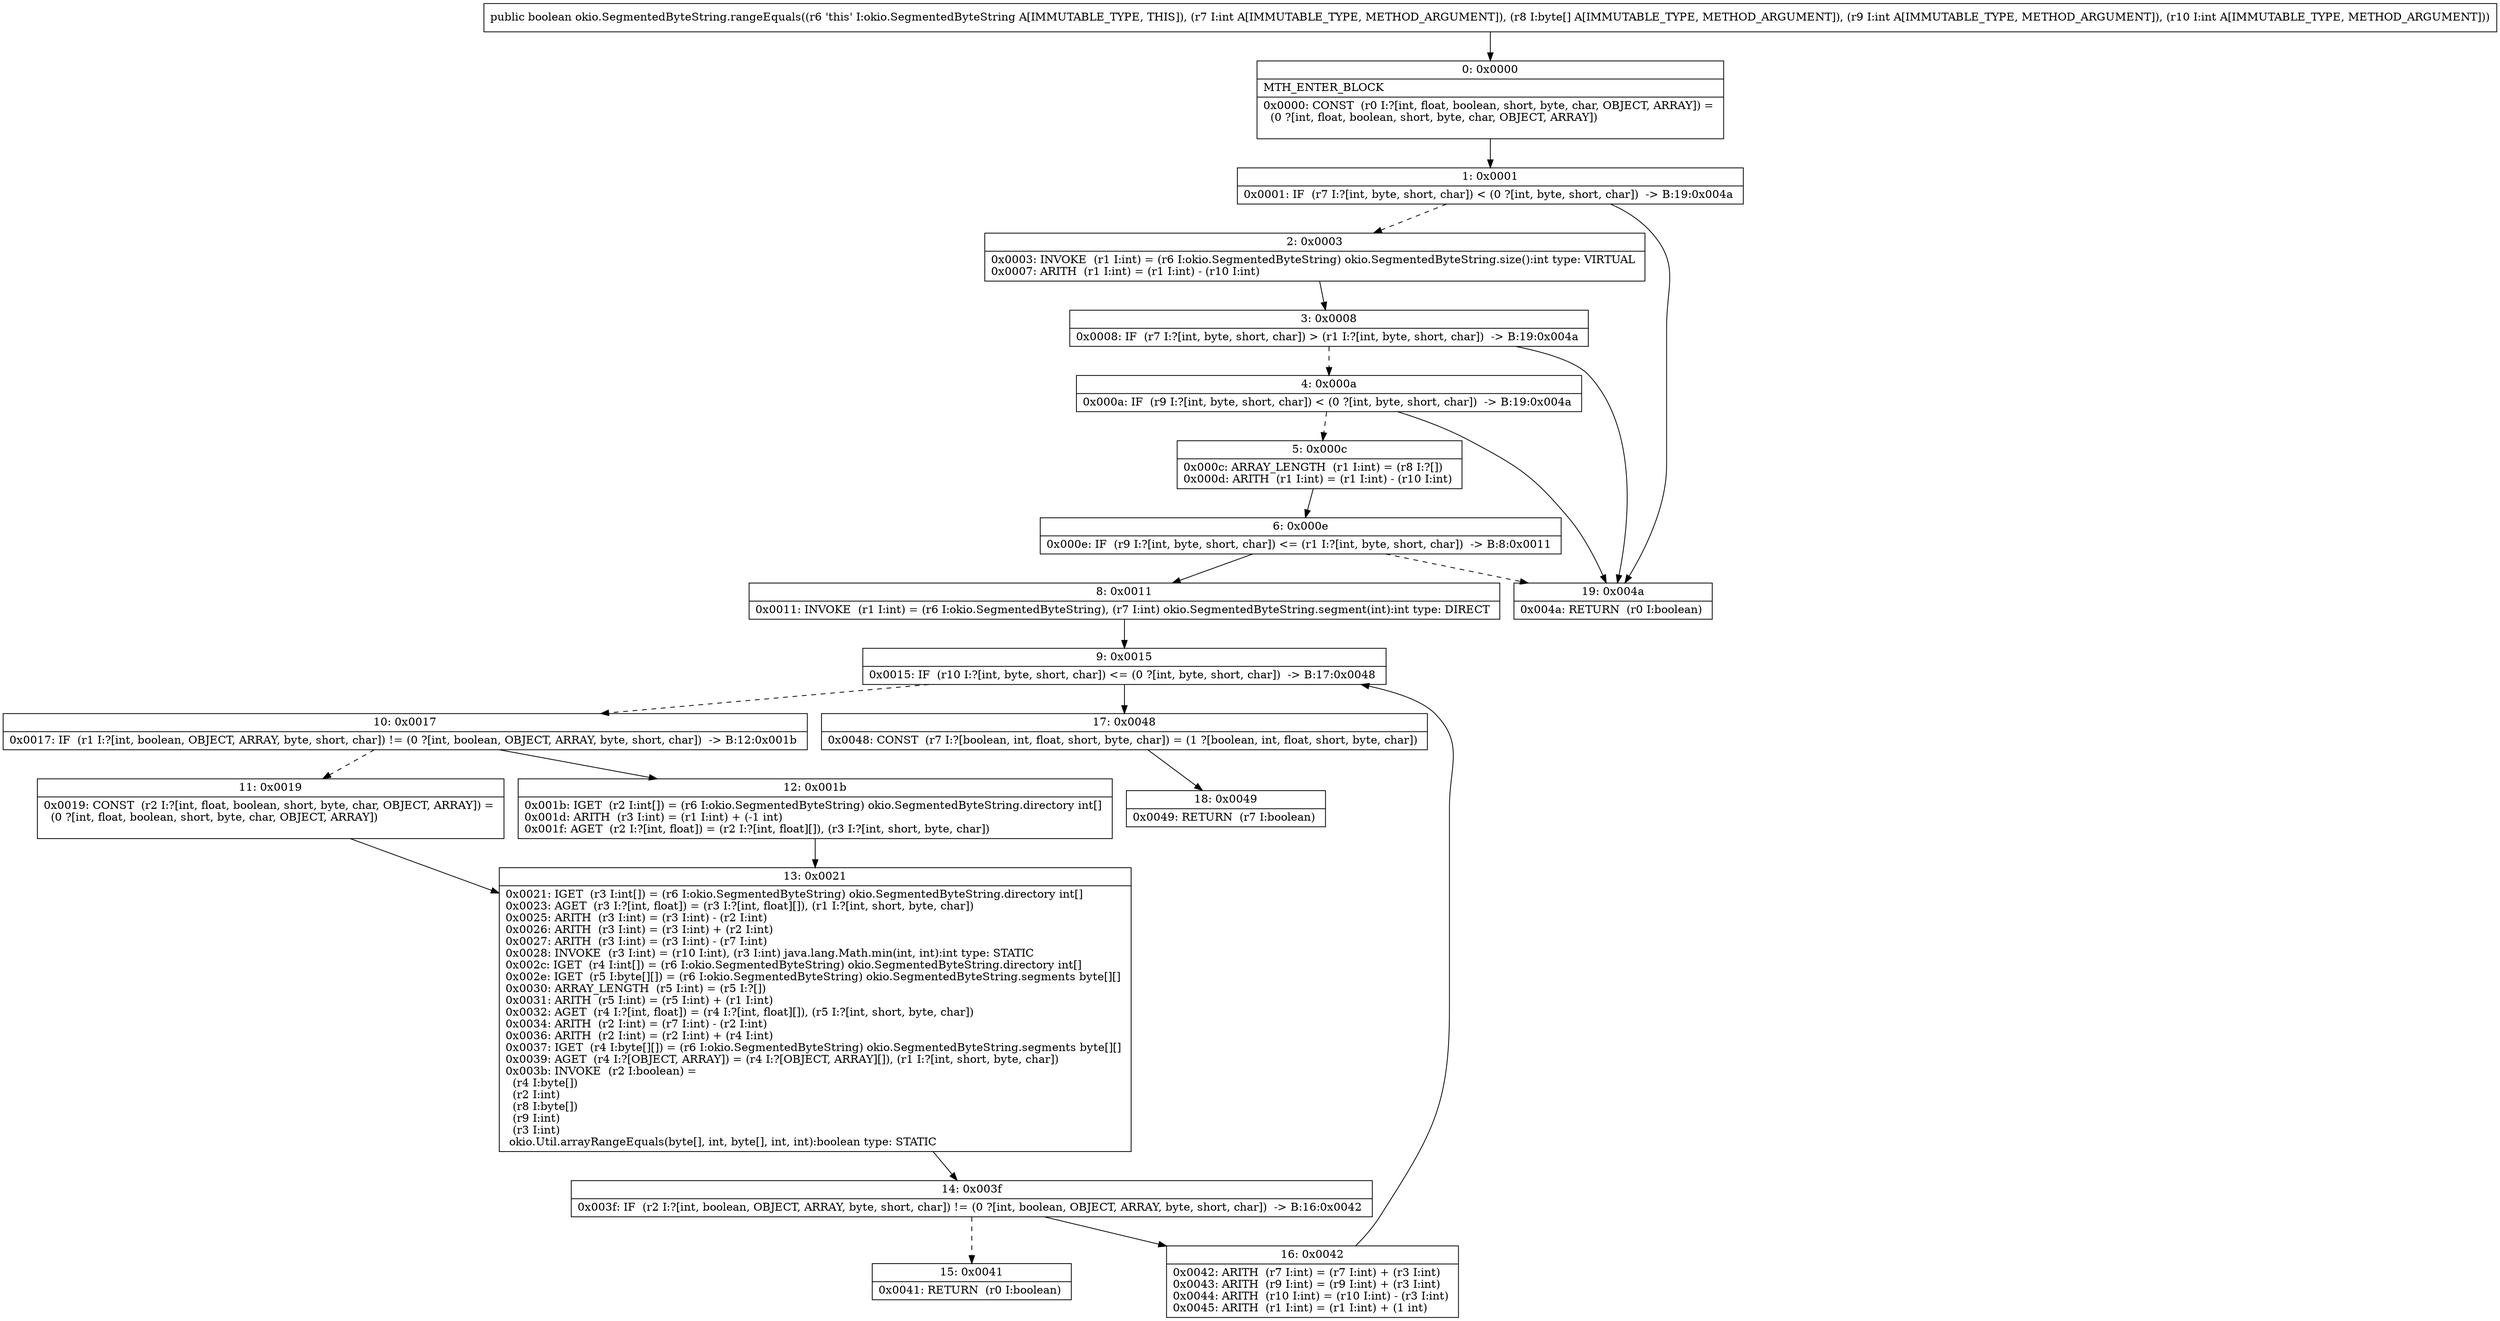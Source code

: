 digraph "CFG forokio.SegmentedByteString.rangeEquals(I[BII)Z" {
Node_0 [shape=record,label="{0\:\ 0x0000|MTH_ENTER_BLOCK\l|0x0000: CONST  (r0 I:?[int, float, boolean, short, byte, char, OBJECT, ARRAY]) = \l  (0 ?[int, float, boolean, short, byte, char, OBJECT, ARRAY])\l \l}"];
Node_1 [shape=record,label="{1\:\ 0x0001|0x0001: IF  (r7 I:?[int, byte, short, char]) \< (0 ?[int, byte, short, char])  \-\> B:19:0x004a \l}"];
Node_2 [shape=record,label="{2\:\ 0x0003|0x0003: INVOKE  (r1 I:int) = (r6 I:okio.SegmentedByteString) okio.SegmentedByteString.size():int type: VIRTUAL \l0x0007: ARITH  (r1 I:int) = (r1 I:int) \- (r10 I:int) \l}"];
Node_3 [shape=record,label="{3\:\ 0x0008|0x0008: IF  (r7 I:?[int, byte, short, char]) \> (r1 I:?[int, byte, short, char])  \-\> B:19:0x004a \l}"];
Node_4 [shape=record,label="{4\:\ 0x000a|0x000a: IF  (r9 I:?[int, byte, short, char]) \< (0 ?[int, byte, short, char])  \-\> B:19:0x004a \l}"];
Node_5 [shape=record,label="{5\:\ 0x000c|0x000c: ARRAY_LENGTH  (r1 I:int) = (r8 I:?[]) \l0x000d: ARITH  (r1 I:int) = (r1 I:int) \- (r10 I:int) \l}"];
Node_6 [shape=record,label="{6\:\ 0x000e|0x000e: IF  (r9 I:?[int, byte, short, char]) \<= (r1 I:?[int, byte, short, char])  \-\> B:8:0x0011 \l}"];
Node_8 [shape=record,label="{8\:\ 0x0011|0x0011: INVOKE  (r1 I:int) = (r6 I:okio.SegmentedByteString), (r7 I:int) okio.SegmentedByteString.segment(int):int type: DIRECT \l}"];
Node_9 [shape=record,label="{9\:\ 0x0015|0x0015: IF  (r10 I:?[int, byte, short, char]) \<= (0 ?[int, byte, short, char])  \-\> B:17:0x0048 \l}"];
Node_10 [shape=record,label="{10\:\ 0x0017|0x0017: IF  (r1 I:?[int, boolean, OBJECT, ARRAY, byte, short, char]) != (0 ?[int, boolean, OBJECT, ARRAY, byte, short, char])  \-\> B:12:0x001b \l}"];
Node_11 [shape=record,label="{11\:\ 0x0019|0x0019: CONST  (r2 I:?[int, float, boolean, short, byte, char, OBJECT, ARRAY]) = \l  (0 ?[int, float, boolean, short, byte, char, OBJECT, ARRAY])\l \l}"];
Node_12 [shape=record,label="{12\:\ 0x001b|0x001b: IGET  (r2 I:int[]) = (r6 I:okio.SegmentedByteString) okio.SegmentedByteString.directory int[] \l0x001d: ARITH  (r3 I:int) = (r1 I:int) + (\-1 int) \l0x001f: AGET  (r2 I:?[int, float]) = (r2 I:?[int, float][]), (r3 I:?[int, short, byte, char]) \l}"];
Node_13 [shape=record,label="{13\:\ 0x0021|0x0021: IGET  (r3 I:int[]) = (r6 I:okio.SegmentedByteString) okio.SegmentedByteString.directory int[] \l0x0023: AGET  (r3 I:?[int, float]) = (r3 I:?[int, float][]), (r1 I:?[int, short, byte, char]) \l0x0025: ARITH  (r3 I:int) = (r3 I:int) \- (r2 I:int) \l0x0026: ARITH  (r3 I:int) = (r3 I:int) + (r2 I:int) \l0x0027: ARITH  (r3 I:int) = (r3 I:int) \- (r7 I:int) \l0x0028: INVOKE  (r3 I:int) = (r10 I:int), (r3 I:int) java.lang.Math.min(int, int):int type: STATIC \l0x002c: IGET  (r4 I:int[]) = (r6 I:okio.SegmentedByteString) okio.SegmentedByteString.directory int[] \l0x002e: IGET  (r5 I:byte[][]) = (r6 I:okio.SegmentedByteString) okio.SegmentedByteString.segments byte[][] \l0x0030: ARRAY_LENGTH  (r5 I:int) = (r5 I:?[]) \l0x0031: ARITH  (r5 I:int) = (r5 I:int) + (r1 I:int) \l0x0032: AGET  (r4 I:?[int, float]) = (r4 I:?[int, float][]), (r5 I:?[int, short, byte, char]) \l0x0034: ARITH  (r2 I:int) = (r7 I:int) \- (r2 I:int) \l0x0036: ARITH  (r2 I:int) = (r2 I:int) + (r4 I:int) \l0x0037: IGET  (r4 I:byte[][]) = (r6 I:okio.SegmentedByteString) okio.SegmentedByteString.segments byte[][] \l0x0039: AGET  (r4 I:?[OBJECT, ARRAY]) = (r4 I:?[OBJECT, ARRAY][]), (r1 I:?[int, short, byte, char]) \l0x003b: INVOKE  (r2 I:boolean) = \l  (r4 I:byte[])\l  (r2 I:int)\l  (r8 I:byte[])\l  (r9 I:int)\l  (r3 I:int)\l okio.Util.arrayRangeEquals(byte[], int, byte[], int, int):boolean type: STATIC \l}"];
Node_14 [shape=record,label="{14\:\ 0x003f|0x003f: IF  (r2 I:?[int, boolean, OBJECT, ARRAY, byte, short, char]) != (0 ?[int, boolean, OBJECT, ARRAY, byte, short, char])  \-\> B:16:0x0042 \l}"];
Node_15 [shape=record,label="{15\:\ 0x0041|0x0041: RETURN  (r0 I:boolean) \l}"];
Node_16 [shape=record,label="{16\:\ 0x0042|0x0042: ARITH  (r7 I:int) = (r7 I:int) + (r3 I:int) \l0x0043: ARITH  (r9 I:int) = (r9 I:int) + (r3 I:int) \l0x0044: ARITH  (r10 I:int) = (r10 I:int) \- (r3 I:int) \l0x0045: ARITH  (r1 I:int) = (r1 I:int) + (1 int) \l}"];
Node_17 [shape=record,label="{17\:\ 0x0048|0x0048: CONST  (r7 I:?[boolean, int, float, short, byte, char]) = (1 ?[boolean, int, float, short, byte, char]) \l}"];
Node_18 [shape=record,label="{18\:\ 0x0049|0x0049: RETURN  (r7 I:boolean) \l}"];
Node_19 [shape=record,label="{19\:\ 0x004a|0x004a: RETURN  (r0 I:boolean) \l}"];
MethodNode[shape=record,label="{public boolean okio.SegmentedByteString.rangeEquals((r6 'this' I:okio.SegmentedByteString A[IMMUTABLE_TYPE, THIS]), (r7 I:int A[IMMUTABLE_TYPE, METHOD_ARGUMENT]), (r8 I:byte[] A[IMMUTABLE_TYPE, METHOD_ARGUMENT]), (r9 I:int A[IMMUTABLE_TYPE, METHOD_ARGUMENT]), (r10 I:int A[IMMUTABLE_TYPE, METHOD_ARGUMENT])) }"];
MethodNode -> Node_0;
Node_0 -> Node_1;
Node_1 -> Node_2[style=dashed];
Node_1 -> Node_19;
Node_2 -> Node_3;
Node_3 -> Node_4[style=dashed];
Node_3 -> Node_19;
Node_4 -> Node_5[style=dashed];
Node_4 -> Node_19;
Node_5 -> Node_6;
Node_6 -> Node_8;
Node_6 -> Node_19[style=dashed];
Node_8 -> Node_9;
Node_9 -> Node_10[style=dashed];
Node_9 -> Node_17;
Node_10 -> Node_11[style=dashed];
Node_10 -> Node_12;
Node_11 -> Node_13;
Node_12 -> Node_13;
Node_13 -> Node_14;
Node_14 -> Node_15[style=dashed];
Node_14 -> Node_16;
Node_16 -> Node_9;
Node_17 -> Node_18;
}

